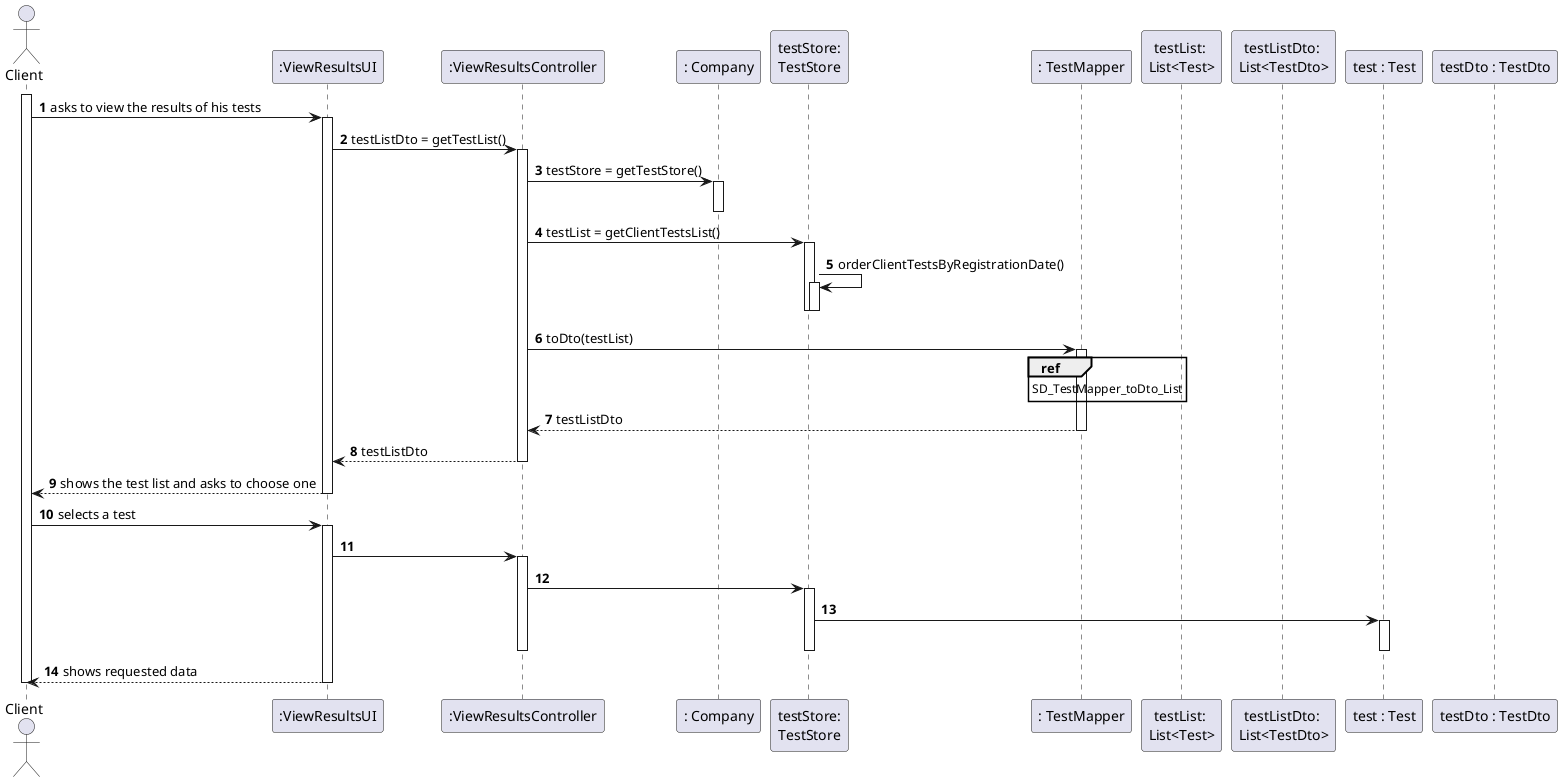 @startuml
autonumber
'hide footbox
actor "Client" as CL

participant ":ViewResultsUI" as UI
participant ":ViewResultsController" as CTRL
participant ": Company" as Comp
participant "testStore:\nTestStore" as TS
participant ": TestMapper" as tMAPPER
participant "testList: \nList<Test>" as LTestSA
participant "testListDto: \nList<TestDto>" as LTestSADTO
participant "test : Test" as TEST
participant "testDto : TestDto" as TESTDTO

activate CL
CL -> UI : asks to view the results of his tests
activate UI


UI -> CTRL : testListDto = getTestList()
activate CTRL
CTRL -> Comp : testStore = getTestStore()
activate Comp
deactivate Comp
CTRL -> TS : testList = getClientTestsList()
activate TS
TS -> TS : orderClientTestsByRegistrationDate()
activate TS
deactivate TS
deactivate TS
CTRL -> tMAPPER : toDto(testList)
activate tMAPPER
ref over tMAPPER
SD_TestMapper_toDto_List
end ref
tMAPPER --> CTRL : testListDto
deactivate tMAPPER
CTRL --> UI : testListDto
deactivate CTRL

UI --> CL : shows the test list and asks to choose one
deactivate UI

CL -> UI : selects a test
activate UI
UI -> CTRL
activate CTRL
CTRL -> TS
activate TS
TS -> TEST
activate TEST
deactivate TEST
deactivate TS
deactivate CTRL
deactivate CTRL

UI --> CL : shows requested data
deactivate UI
deactivate UI
deactivate CL

@enduml